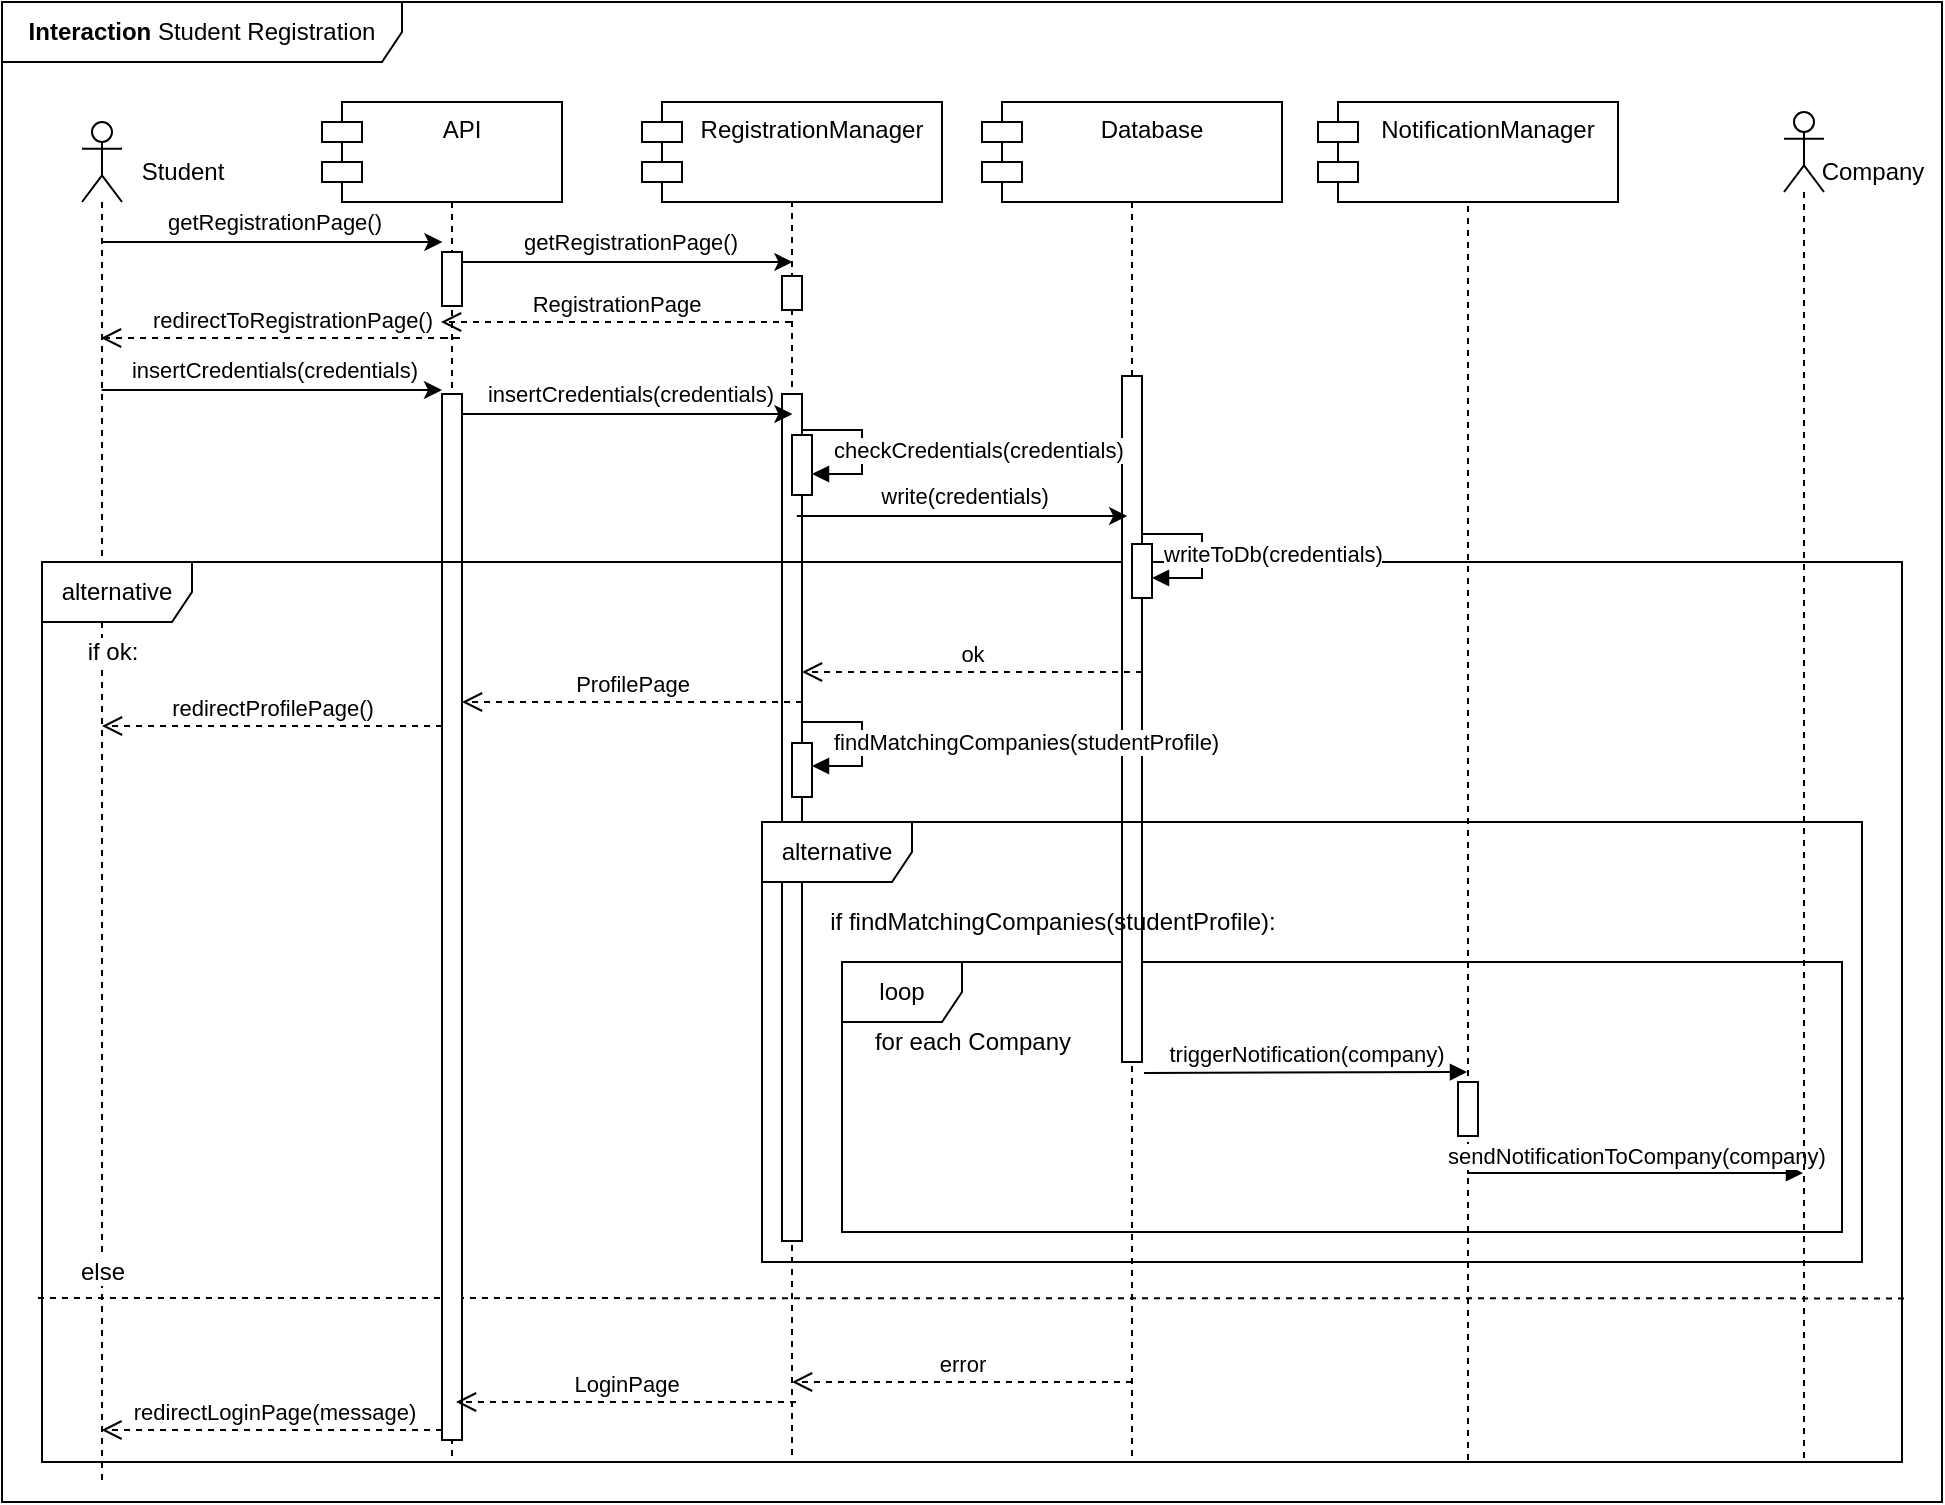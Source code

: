 <mxfile version="25.0.3">
  <diagram name="Page-1" id="2YBvvXClWsGukQMizWep">
    <mxGraphModel dx="1283" dy="864" grid="1" gridSize="10" guides="1" tooltips="1" connect="1" arrows="1" fold="1" page="1" pageScale="1" pageWidth="850" pageHeight="1100" math="0" shadow="0">
      <root>
        <mxCell id="0" />
        <mxCell id="1" parent="0" />
        <mxCell id="ZuGu69JYZCwKqm-jfqyd-12" value="API" style="shape=umlLifeline;perimeter=lifelinePerimeter;whiteSpace=wrap;html=1;container=1;dropTarget=0;collapsible=0;recursiveResize=0;outlineConnect=0;portConstraint=eastwest;newEdgeStyle={&quot;curved&quot;:0,&quot;rounded&quot;:0};" vertex="1" parent="1">
          <mxGeometry x="505" y="379.5" width="100" height="670.5" as="geometry" />
        </mxCell>
        <mxCell id="ZuGu69JYZCwKqm-jfqyd-14" value="" style="html=1;points=[[0,0,0,0,5],[0,1,0,0,-5],[1,0,0,0,5],[1,1,0,0,-5]];perimeter=orthogonalPerimeter;outlineConnect=0;targetShapes=umlLifeline;portConstraint=eastwest;newEdgeStyle={&quot;curved&quot;:0,&quot;rounded&quot;:0};" vertex="1" parent="ZuGu69JYZCwKqm-jfqyd-12">
          <mxGeometry x="45" y="136.5" width="10" height="423.5" as="geometry" />
        </mxCell>
        <mxCell id="ZuGu69JYZCwKqm-jfqyd-15" value="" style="html=1;points=[[0,0,0,0,5],[0,1,0,0,-5],[1,0,0,0,5],[1,1,0,0,-5]];perimeter=orthogonalPerimeter;outlineConnect=0;targetShapes=umlLifeline;portConstraint=eastwest;newEdgeStyle={&quot;curved&quot;:0,&quot;rounded&quot;:0};" vertex="1" parent="ZuGu69JYZCwKqm-jfqyd-12">
          <mxGeometry x="50" y="157" width="10" height="30" as="geometry" />
        </mxCell>
        <mxCell id="GevZjJeP930Ru7AH63eg-7" value="" style="html=1;points=[[0,0,0,0,5],[0,1,0,0,-5],[1,0,0,0,5],[1,1,0,0,-5]];perimeter=orthogonalPerimeter;outlineConnect=0;targetShapes=umlLifeline;portConstraint=eastwest;newEdgeStyle={&quot;curved&quot;:0,&quot;rounded&quot;:0};" parent="ZuGu69JYZCwKqm-jfqyd-12" vertex="1">
          <mxGeometry x="50" y="311" width="10" height="27" as="geometry" />
        </mxCell>
        <mxCell id="1ZKG4CmkqfWAM7Gi57S6-19" value="redirectProfilePage()" style="html=1;verticalAlign=bottom;endArrow=open;dashed=1;endSize=8;curved=0;rounded=0;" parent="1" edge="1">
          <mxGeometry x="-0.002" relative="1" as="geometry">
            <mxPoint x="380" y="682" as="sourcePoint" />
            <mxPoint x="210" y="682" as="targetPoint" />
            <Array as="points">
              <mxPoint x="380" y="682" />
              <mxPoint x="330" y="682" />
              <mxPoint x="300" y="682" />
            </Array>
            <mxPoint as="offset" />
          </mxGeometry>
        </mxCell>
        <mxCell id="1ZKG4CmkqfWAM7Gi57S6-25" value="" style="endArrow=none;dashed=1;html=1;rounded=0;entryX=1.003;entryY=0.77;entryDx=0;entryDy=0;entryPerimeter=0;" parent="1" edge="1">
          <mxGeometry width="50" height="50" relative="1" as="geometry">
            <mxPoint x="178" y="968" as="sourcePoint" />
            <mxPoint x="1112.79" y="968.2" as="targetPoint" />
            <Array as="points" />
          </mxGeometry>
        </mxCell>
        <mxCell id="1ZKG4CmkqfWAM7Gi57S6-6" value="&lt;b&gt;Interaction&lt;/b&gt;&amp;nbsp;Student Registration" style="shape=umlFrame;whiteSpace=wrap;html=1;pointerEvents=0;width=200;height=30;" parent="1" vertex="1">
          <mxGeometry x="160" y="320" width="970" height="750" as="geometry" />
        </mxCell>
        <mxCell id="1ZKG4CmkqfWAM7Gi57S6-11" value="API" style="shape=umlLifeline;perimeter=lifelinePerimeter;whiteSpace=wrap;html=1;container=1;dropTarget=0;collapsible=0;recursiveResize=0;outlineConnect=0;portConstraint=eastwest;newEdgeStyle={&quot;curved&quot;:0,&quot;rounded&quot;:0};" parent="1" vertex="1">
          <mxGeometry x="335" y="380" width="100" height="670" as="geometry" />
        </mxCell>
        <mxCell id="sCH4gfA3OQ8UWJsVpXfq-1" value="" style="html=1;points=[[0,0,0,0,5],[0,1,0,0,-5],[1,0,0,0,5],[1,1,0,0,-5]];perimeter=orthogonalPerimeter;outlineConnect=0;targetShapes=umlLifeline;portConstraint=eastwest;newEdgeStyle={&quot;curved&quot;:0,&quot;rounded&quot;:0};" parent="1ZKG4CmkqfWAM7Gi57S6-11" vertex="1">
          <mxGeometry x="45" y="65" width="10" height="27" as="geometry" />
        </mxCell>
        <mxCell id="sCH4gfA3OQ8UWJsVpXfq-2" value="" style="html=1;points=[[0,0,0,0,5],[0,1,0,0,-5],[1,0,0,0,5],[1,1,0,0,-5]];perimeter=orthogonalPerimeter;outlineConnect=0;targetShapes=umlLifeline;portConstraint=eastwest;newEdgeStyle={&quot;curved&quot;:0,&quot;rounded&quot;:0};" parent="1ZKG4CmkqfWAM7Gi57S6-11" vertex="1">
          <mxGeometry x="45" y="136" width="10" height="523" as="geometry" />
        </mxCell>
        <mxCell id="1ZKG4CmkqfWAM7Gi57S6-17" style="edgeStyle=orthogonalEdgeStyle;rounded=0;orthogonalLoop=1;jettySize=auto;html=1;curved=0;" parent="1" edge="1">
          <mxGeometry relative="1" as="geometry">
            <mxPoint x="209.81" y="514.0" as="sourcePoint" />
            <mxPoint x="380" y="514" as="targetPoint" />
          </mxGeometry>
        </mxCell>
        <mxCell id="1ZKG4CmkqfWAM7Gi57S6-18" value="insertCredentials(credentials)" style="edgeLabel;html=1;align=center;verticalAlign=middle;resizable=0;points=[];" parent="1ZKG4CmkqfWAM7Gi57S6-17" vertex="1" connectable="0">
          <mxGeometry x="0.013" y="1" relative="1" as="geometry">
            <mxPoint y="-9" as="offset" />
          </mxGeometry>
        </mxCell>
        <mxCell id="1ZKG4CmkqfWAM7Gi57S6-13" value="" style="shape=umlLifeline;perimeter=lifelinePerimeter;whiteSpace=wrap;html=1;container=1;dropTarget=0;collapsible=0;recursiveResize=0;outlineConnect=0;portConstraint=eastwest;newEdgeStyle={&quot;curved&quot;:0,&quot;rounded&quot;:0};participant=umlActor;size=40;" parent="1" vertex="1">
          <mxGeometry x="200" y="380" width="20" height="680" as="geometry" />
        </mxCell>
        <mxCell id="1ZKG4CmkqfWAM7Gi57S6-14" value="Student" style="text;html=1;align=center;verticalAlign=middle;resizable=0;points=[];autosize=1;strokeColor=none;fillColor=none;" parent="1" vertex="1">
          <mxGeometry x="220" y="390" width="60" height="30" as="geometry" />
        </mxCell>
        <mxCell id="1ZKG4CmkqfWAM7Gi57S6-16" value="redirectToRegistrationPage()" style="html=1;verticalAlign=bottom;endArrow=open;dashed=1;endSize=8;curved=0;rounded=0;" parent="1" edge="1">
          <mxGeometry relative="1" as="geometry">
            <mxPoint x="380" y="488" as="sourcePoint" />
            <mxPoint x="209.5" y="488" as="targetPoint" />
            <Array as="points">
              <mxPoint x="390" y="488" />
            </Array>
            <mxPoint as="offset" />
          </mxGeometry>
        </mxCell>
        <mxCell id="1ZKG4CmkqfWAM7Gi57S6-23" value="alternative" style="shape=umlFrame;whiteSpace=wrap;html=1;pointerEvents=0;width=75;height=30;" parent="1" vertex="1">
          <mxGeometry x="180" y="600" width="930" height="450" as="geometry" />
        </mxCell>
        <mxCell id="1ZKG4CmkqfWAM7Gi57S6-24" value="if ok:" style="text;html=1;align=center;verticalAlign=middle;resizable=0;points=[];autosize=1;strokeColor=none;fillColor=none;labelBackgroundColor=default;" parent="1" vertex="1">
          <mxGeometry x="190" y="629.5" width="50" height="30" as="geometry" />
        </mxCell>
        <mxCell id="1ZKG4CmkqfWAM7Gi57S6-26" value="&lt;span style=&quot;background-color: rgb(255, 255, 255);&quot;&gt;else&lt;/span&gt;" style="text;html=1;align=center;verticalAlign=middle;resizable=0;points=[];autosize=1;strokeColor=none;fillColor=none;" parent="1" vertex="1">
          <mxGeometry x="185" y="940" width="50" height="30" as="geometry" />
        </mxCell>
        <mxCell id="1ZKG4CmkqfWAM7Gi57S6-27" value="redirectLoginPage(message)" style="html=1;verticalAlign=bottom;endArrow=open;dashed=1;endSize=8;curved=0;rounded=0;" parent="1" edge="1">
          <mxGeometry x="-0.005" relative="1" as="geometry">
            <mxPoint x="380" y="1034" as="sourcePoint" />
            <mxPoint x="209.759" y="1034" as="targetPoint" />
            <Array as="points">
              <mxPoint x="335.5" y="1034" />
              <mxPoint x="305.5" y="1034" />
            </Array>
            <mxPoint as="offset" />
          </mxGeometry>
        </mxCell>
        <mxCell id="GevZjJeP930Ru7AH63eg-2" value="" style="shape=umlLifeline;perimeter=lifelinePerimeter;whiteSpace=wrap;html=1;container=1;dropTarget=0;collapsible=0;recursiveResize=0;outlineConnect=0;portConstraint=eastwest;newEdgeStyle={&quot;curved&quot;:0,&quot;rounded&quot;:0};participant=umlActor;size=40;" parent="1" vertex="1">
          <mxGeometry x="883" y="370" width="20" height="680" as="geometry" />
        </mxCell>
        <mxCell id="ZuGu69JYZCwKqm-jfqyd-47" value="" style="html=1;points=[[0,0,0,0,5],[0,1,0,0,-5],[1,0,0,0,5],[1,1,0,0,-5]];perimeter=orthogonalPerimeter;outlineConnect=0;targetShapes=umlLifeline;portConstraint=eastwest;newEdgeStyle={&quot;curved&quot;:0,&quot;rounded&quot;:0};" vertex="1" parent="GevZjJeP930Ru7AH63eg-2">
          <mxGeometry x="5" y="490" width="10" height="27" as="geometry" />
        </mxCell>
        <mxCell id="GevZjJeP930Ru7AH63eg-3" value="Company" style="text;html=1;align=center;verticalAlign=middle;resizable=0;points=[];autosize=1;strokeColor=none;fillColor=none;" parent="1" vertex="1">
          <mxGeometry x="900" y="380" width="70" height="30" as="geometry" />
        </mxCell>
        <mxCell id="GevZjJeP930Ru7AH63eg-4" value="loop" style="shape=umlFrame;whiteSpace=wrap;html=1;pointerEvents=0;" parent="1" vertex="1">
          <mxGeometry x="580" y="800" width="500" height="135" as="geometry" />
        </mxCell>
        <mxCell id="GevZjJeP930Ru7AH63eg-5" value="for each Company" style="text;html=1;align=center;verticalAlign=middle;resizable=0;points=[];autosize=1;strokeColor=none;fillColor=none;" parent="1" vertex="1">
          <mxGeometry x="585" y="825" width="120" height="30" as="geometry" />
        </mxCell>
        <mxCell id="GevZjJeP930Ru7AH63eg-10" value="sendNotificationToCompany(company)" style="html=1;verticalAlign=bottom;endArrow=block;edgeStyle=elbowEdgeStyle;elbow=vertical;curved=0;rounded=0;" parent="1" edge="1">
          <mxGeometry x="0.001" relative="1" as="geometry">
            <mxPoint x="892.5" y="905.5" as="sourcePoint" />
            <Array as="points">
              <mxPoint x="920.19" y="905.5" />
              <mxPoint x="885.19" y="875.5" />
            </Array>
            <mxPoint x="1060.5" y="905.5" as="targetPoint" />
            <mxPoint as="offset" />
          </mxGeometry>
        </mxCell>
        <mxCell id="ZuGu69JYZCwKqm-jfqyd-1" value="API" style="shape=module;align=left;spacingLeft=20;align=center;verticalAlign=top;whiteSpace=wrap;html=1;" vertex="1" parent="1">
          <mxGeometry x="320" y="370" width="120" height="50" as="geometry" />
        </mxCell>
        <mxCell id="ZuGu69JYZCwKqm-jfqyd-2" value="RegistrationManager" style="shape=module;align=left;spacingLeft=20;align=center;verticalAlign=top;whiteSpace=wrap;html=1;" vertex="1" parent="1">
          <mxGeometry x="480" y="370" width="150" height="50" as="geometry" />
        </mxCell>
        <mxCell id="ZuGu69JYZCwKqm-jfqyd-5" style="edgeStyle=orthogonalEdgeStyle;rounded=0;orthogonalLoop=1;jettySize=auto;html=1;curved=0;" edge="1" parent="1">
          <mxGeometry relative="1" as="geometry">
            <mxPoint x="390" y="526" as="sourcePoint" />
            <mxPoint x="555.19" y="526" as="targetPoint" />
          </mxGeometry>
        </mxCell>
        <mxCell id="ZuGu69JYZCwKqm-jfqyd-6" value="insertCredentials(credentials)" style="edgeLabel;html=1;align=center;verticalAlign=middle;resizable=0;points=[];" vertex="1" connectable="0" parent="ZuGu69JYZCwKqm-jfqyd-5">
          <mxGeometry x="0.013" y="1" relative="1" as="geometry">
            <mxPoint y="-9" as="offset" />
          </mxGeometry>
        </mxCell>
        <mxCell id="ZuGu69JYZCwKqm-jfqyd-7" value="API" style="shape=umlLifeline;perimeter=lifelinePerimeter;whiteSpace=wrap;html=1;container=1;dropTarget=0;collapsible=0;recursiveResize=0;outlineConnect=0;portConstraint=eastwest;newEdgeStyle={&quot;curved&quot;:0,&quot;rounded&quot;:0};" vertex="1" parent="1">
          <mxGeometry x="675" y="380" width="100" height="670" as="geometry" />
        </mxCell>
        <mxCell id="ZuGu69JYZCwKqm-jfqyd-9" value="" style="html=1;points=[[0,0,0,0,5],[0,1,0,0,-5],[1,0,0,0,5],[1,1,0,0,-5]];perimeter=orthogonalPerimeter;outlineConnect=0;targetShapes=umlLifeline;portConstraint=eastwest;newEdgeStyle={&quot;curved&quot;:0,&quot;rounded&quot;:0};" vertex="1" parent="ZuGu69JYZCwKqm-jfqyd-7">
          <mxGeometry x="45" y="127" width="10" height="343" as="geometry" />
        </mxCell>
        <mxCell id="ymWepqPld3naHtEsWhe9-26" value="" style="html=1;points=[[0,0,0,0,5],[0,1,0,0,-5],[1,0,0,0,5],[1,1,0,0,-5]];perimeter=orthogonalPerimeter;outlineConnect=0;targetShapes=umlLifeline;portConstraint=eastwest;newEdgeStyle={&quot;curved&quot;:0,&quot;rounded&quot;:0};" parent="ZuGu69JYZCwKqm-jfqyd-7" vertex="1">
          <mxGeometry x="50" y="211" width="10" height="27" as="geometry" />
        </mxCell>
        <mxCell id="ymWepqPld3naHtEsWhe9-27" value="writeToDb(credentials)" style="html=1;align=left;spacingLeft=2;endArrow=block;rounded=0;edgeStyle=orthogonalEdgeStyle;curved=0;rounded=0;" parent="ZuGu69JYZCwKqm-jfqyd-7" edge="1">
          <mxGeometry x="-0.657" y="-10" relative="1" as="geometry">
            <mxPoint x="55" y="198" as="sourcePoint" />
            <Array as="points">
              <mxPoint x="55" y="206" />
              <mxPoint x="85" y="206" />
              <mxPoint x="85" y="228" />
            </Array>
            <mxPoint x="60" y="228" as="targetPoint" />
            <mxPoint as="offset" />
          </mxGeometry>
        </mxCell>
        <mxCell id="ZuGu69JYZCwKqm-jfqyd-3" value="NotificationManager&lt;div&gt;&lt;br&gt;&lt;/div&gt;" style="shape=module;align=left;spacingLeft=20;align=center;verticalAlign=top;whiteSpace=wrap;html=1;" vertex="1" parent="1">
          <mxGeometry x="818" y="370" width="150" height="50" as="geometry" />
        </mxCell>
        <mxCell id="ZuGu69JYZCwKqm-jfqyd-21" style="edgeStyle=orthogonalEdgeStyle;rounded=0;orthogonalLoop=1;jettySize=auto;html=1;curved=0;" edge="1" parent="1">
          <mxGeometry relative="1" as="geometry">
            <mxPoint x="210.0" y="440.0" as="sourcePoint" />
            <mxPoint x="380.19" y="440" as="targetPoint" />
          </mxGeometry>
        </mxCell>
        <mxCell id="ZuGu69JYZCwKqm-jfqyd-22" value="getRegistrationPage()" style="edgeLabel;html=1;align=center;verticalAlign=middle;resizable=0;points=[];" vertex="1" connectable="0" parent="ZuGu69JYZCwKqm-jfqyd-21">
          <mxGeometry x="0.013" y="1" relative="1" as="geometry">
            <mxPoint y="-9" as="offset" />
          </mxGeometry>
        </mxCell>
        <mxCell id="ZuGu69JYZCwKqm-jfqyd-27" style="edgeStyle=orthogonalEdgeStyle;rounded=0;orthogonalLoop=1;jettySize=auto;html=1;curved=0;" edge="1" parent="1">
          <mxGeometry relative="1" as="geometry">
            <mxPoint x="557.4" y="577" as="sourcePoint" />
            <mxPoint x="722.59" y="577" as="targetPoint" />
          </mxGeometry>
        </mxCell>
        <mxCell id="ZuGu69JYZCwKqm-jfqyd-28" value="write(credentials)" style="edgeLabel;html=1;align=center;verticalAlign=middle;resizable=0;points=[];" vertex="1" connectable="0" parent="ZuGu69JYZCwKqm-jfqyd-27">
          <mxGeometry x="0.013" y="1" relative="1" as="geometry">
            <mxPoint y="-9" as="offset" />
          </mxGeometry>
        </mxCell>
        <mxCell id="ZuGu69JYZCwKqm-jfqyd-29" value="" style="shape=umlLifeline;perimeter=lifelinePerimeter;whiteSpace=wrap;html=1;container=1;dropTarget=0;collapsible=0;recursiveResize=0;outlineConnect=0;portConstraint=eastwest;newEdgeStyle={&quot;curved&quot;:0,&quot;rounded&quot;:0};participant=umlActor;" vertex="1" parent="1">
          <mxGeometry x="1051" y="375" width="20" height="675" as="geometry" />
        </mxCell>
        <mxCell id="ZuGu69JYZCwKqm-jfqyd-34" value="&lt;div&gt;Database&lt;/div&gt;" style="shape=module;align=left;spacingLeft=20;align=center;verticalAlign=top;whiteSpace=wrap;html=1;" vertex="1" parent="1">
          <mxGeometry x="650" y="370" width="150" height="50" as="geometry" />
        </mxCell>
        <mxCell id="ZuGu69JYZCwKqm-jfqyd-35" value="Company" style="text;html=1;align=center;verticalAlign=middle;resizable=0;points=[];autosize=1;strokeColor=none;fillColor=none;" vertex="1" parent="1">
          <mxGeometry x="1060" y="390" width="70" height="30" as="geometry" />
        </mxCell>
        <mxCell id="ZuGu69JYZCwKqm-jfqyd-36" value="checkCredentials(credentials)" style="html=1;align=left;spacingLeft=2;endArrow=block;rounded=0;edgeStyle=orthogonalEdgeStyle;curved=0;rounded=0;" edge="1" parent="1">
          <mxGeometry x="-0.657" y="-10" relative="1" as="geometry">
            <mxPoint x="560" y="536" as="sourcePoint" />
            <Array as="points">
              <mxPoint x="560" y="534" />
              <mxPoint x="590" y="534" />
              <mxPoint x="590" y="556" />
            </Array>
            <mxPoint x="565" y="556" as="targetPoint" />
            <mxPoint as="offset" />
          </mxGeometry>
        </mxCell>
        <mxCell id="ZuGu69JYZCwKqm-jfqyd-38" value="ok" style="html=1;verticalAlign=bottom;endArrow=open;dashed=1;endSize=8;curved=0;rounded=0;" edge="1" parent="1">
          <mxGeometry x="-0.002" relative="1" as="geometry">
            <mxPoint x="730" y="655" as="sourcePoint" />
            <mxPoint x="560" y="655" as="targetPoint" />
            <Array as="points">
              <mxPoint x="730" y="655" />
              <mxPoint x="680" y="655" />
            </Array>
            <mxPoint as="offset" />
          </mxGeometry>
        </mxCell>
        <mxCell id="ZuGu69JYZCwKqm-jfqyd-40" value="findMatchingCompanies(studentProfile)" style="html=1;align=left;spacingLeft=2;endArrow=block;rounded=0;edgeStyle=orthogonalEdgeStyle;curved=0;rounded=0;" edge="1" parent="1">
          <mxGeometry x="-0.657" y="-10" relative="1" as="geometry">
            <mxPoint x="560" y="682" as="sourcePoint" />
            <Array as="points">
              <mxPoint x="560" y="680" />
              <mxPoint x="590" y="680" />
              <mxPoint x="590" y="702" />
            </Array>
            <mxPoint x="565" y="702" as="targetPoint" />
            <mxPoint as="offset" />
          </mxGeometry>
        </mxCell>
        <mxCell id="ZuGu69JYZCwKqm-jfqyd-41" value="alternative" style="shape=umlFrame;whiteSpace=wrap;html=1;pointerEvents=0;width=75;height=30;" vertex="1" parent="1">
          <mxGeometry x="540" y="730" width="550" height="220" as="geometry" />
        </mxCell>
        <mxCell id="ZuGu69JYZCwKqm-jfqyd-42" value="if findMatchingCompanies(studentProfile):" style="text;html=1;align=center;verticalAlign=middle;resizable=0;points=[];autosize=1;strokeColor=none;fillColor=none;" vertex="1" parent="1">
          <mxGeometry x="560" y="765" width="250" height="30" as="geometry" />
        </mxCell>
        <mxCell id="ZuGu69JYZCwKqm-jfqyd-43" value="triggerNotification(company)" style="html=1;verticalAlign=bottom;endArrow=block;edgeStyle=elbowEdgeStyle;elbow=vertical;curved=0;rounded=0;" edge="1" parent="1" target="GevZjJeP930Ru7AH63eg-2">
          <mxGeometry x="0.001" relative="1" as="geometry">
            <mxPoint x="731" y="855.5" as="sourcePoint" />
            <Array as="points">
              <mxPoint x="758.19" y="855" />
              <mxPoint x="723.19" y="825" />
            </Array>
            <mxPoint x="880" y="856" as="targetPoint" />
            <mxPoint as="offset" />
          </mxGeometry>
        </mxCell>
        <mxCell id="ZuGu69JYZCwKqm-jfqyd-44" value="ProfilePage" style="html=1;verticalAlign=bottom;endArrow=open;dashed=1;endSize=8;curved=0;rounded=0;" edge="1" parent="1">
          <mxGeometry x="-0.002" relative="1" as="geometry">
            <mxPoint x="560" y="670" as="sourcePoint" />
            <mxPoint x="390" y="670" as="targetPoint" />
            <Array as="points">
              <mxPoint x="560" y="670" />
              <mxPoint x="510" y="670" />
            </Array>
            <mxPoint as="offset" />
          </mxGeometry>
        </mxCell>
        <mxCell id="ZuGu69JYZCwKqm-jfqyd-45" value="error" style="html=1;verticalAlign=bottom;endArrow=open;dashed=1;endSize=8;curved=0;rounded=0;" edge="1" parent="1">
          <mxGeometry x="-0.002" relative="1" as="geometry">
            <mxPoint x="725" y="1010" as="sourcePoint" />
            <mxPoint x="555" y="1010" as="targetPoint" />
            <Array as="points">
              <mxPoint x="725" y="1010" />
              <mxPoint x="675" y="1010" />
            </Array>
            <mxPoint as="offset" />
          </mxGeometry>
        </mxCell>
        <mxCell id="ZuGu69JYZCwKqm-jfqyd-46" value="LoginPage" style="html=1;verticalAlign=bottom;endArrow=open;dashed=1;endSize=8;curved=0;rounded=0;" edge="1" parent="1">
          <mxGeometry x="-0.002" relative="1" as="geometry">
            <mxPoint x="557" y="1020" as="sourcePoint" />
            <mxPoint x="387" y="1020" as="targetPoint" />
            <Array as="points">
              <mxPoint x="557" y="1020" />
              <mxPoint x="507" y="1020" />
            </Array>
            <mxPoint as="offset" />
          </mxGeometry>
        </mxCell>
        <mxCell id="ZuGu69JYZCwKqm-jfqyd-48" style="edgeStyle=orthogonalEdgeStyle;rounded=0;orthogonalLoop=1;jettySize=auto;html=1;curved=0;" edge="1" parent="1">
          <mxGeometry relative="1" as="geometry">
            <mxPoint x="390" y="450" as="sourcePoint" />
            <mxPoint x="555.19" y="450" as="targetPoint" />
          </mxGeometry>
        </mxCell>
        <mxCell id="ZuGu69JYZCwKqm-jfqyd-49" value="getRegistrationPage()" style="edgeLabel;html=1;align=center;verticalAlign=middle;resizable=0;points=[];" vertex="1" connectable="0" parent="ZuGu69JYZCwKqm-jfqyd-48">
          <mxGeometry x="0.013" y="1" relative="1" as="geometry">
            <mxPoint y="-9" as="offset" />
          </mxGeometry>
        </mxCell>
        <mxCell id="ZuGu69JYZCwKqm-jfqyd-51" value="" style="html=1;points=[[0,0,0,0,5],[0,1,0,0,-5],[1,0,0,0,5],[1,1,0,0,-5]];perimeter=orthogonalPerimeter;outlineConnect=0;targetShapes=umlLifeline;portConstraint=eastwest;newEdgeStyle={&quot;curved&quot;:0,&quot;rounded&quot;:0};" vertex="1" parent="1">
          <mxGeometry x="550" y="457" width="10" height="17" as="geometry" />
        </mxCell>
        <mxCell id="ZuGu69JYZCwKqm-jfqyd-52" value="RegistrationPage" style="html=1;verticalAlign=bottom;endArrow=open;dashed=1;endSize=8;curved=0;rounded=0;" edge="1" parent="1" source="ZuGu69JYZCwKqm-jfqyd-12">
          <mxGeometry relative="1" as="geometry">
            <mxPoint x="550" y="480" as="sourcePoint" />
            <mxPoint x="379.5" y="480" as="targetPoint" />
            <Array as="points" />
            <mxPoint as="offset" />
          </mxGeometry>
        </mxCell>
      </root>
    </mxGraphModel>
  </diagram>
</mxfile>
